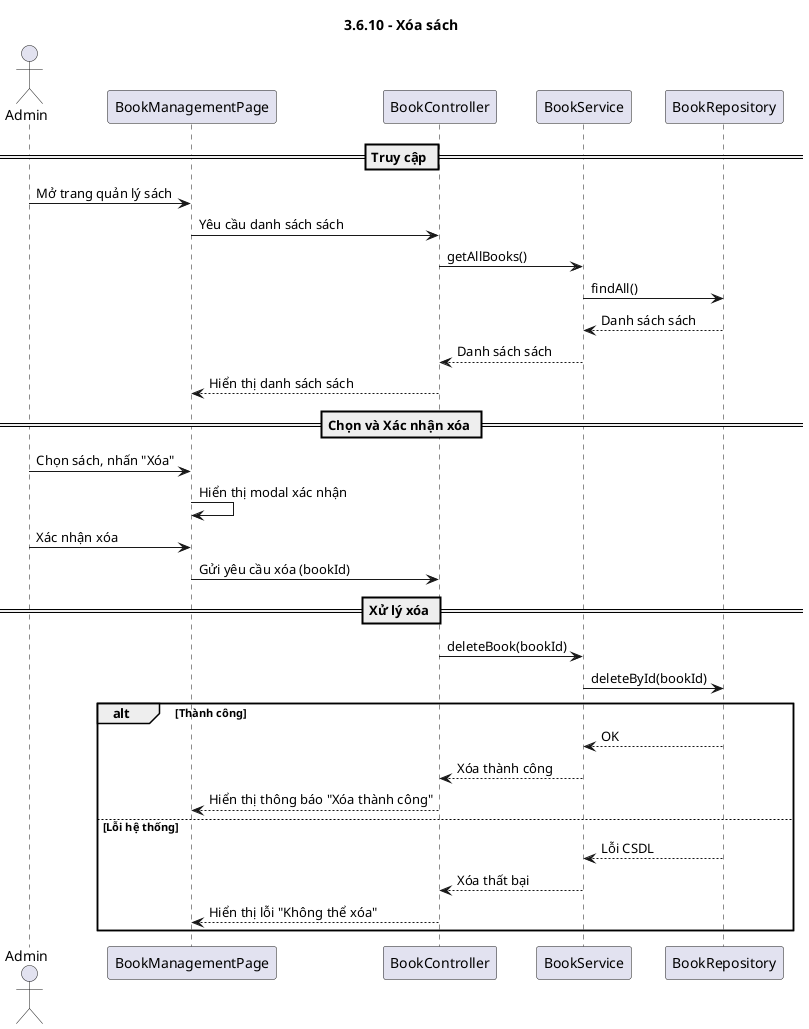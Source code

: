 @startuml
title 3.6.10 - Xóa sách

actor Admin
participant "BookManagementPage" as BMP
participant "BookController" as BC
participant "BookService" as BS
participant "BookRepository" as BR

== Truy cập ==
Admin -> BMP: Mở trang quản lý sách
BMP -> BC: Yêu cầu danh sách sách
BC -> BS: getAllBooks()
BS -> BR: findAll()
BR --> BS: Danh sách sách
BS --> BC: Danh sách sách
BC --> BMP: Hiển thị danh sách sách

== Chọn và Xác nhận xóa ==
Admin -> BMP: Chọn sách, nhấn "Xóa"
BMP -> BMP: Hiển thị modal xác nhận
Admin -> BMP: Xác nhận xóa
BMP -> BC: Gửi yêu cầu xóa (bookId)

== Xử lý xóa ==
BC -> BS: deleteBook(bookId)
BS -> BR: deleteById(bookId)
alt Thành công
    BR --> BS: OK
    BS --> BC: Xóa thành công
    BC --> BMP: Hiển thị thông báo "Xóa thành công"
else Lỗi hệ thống
    BR --> BS: Lỗi CSDL
    BS --> BC: Xóa thất bại
    BC --> BMP: Hiển thị lỗi "Không thể xóa"
end

@enduml
